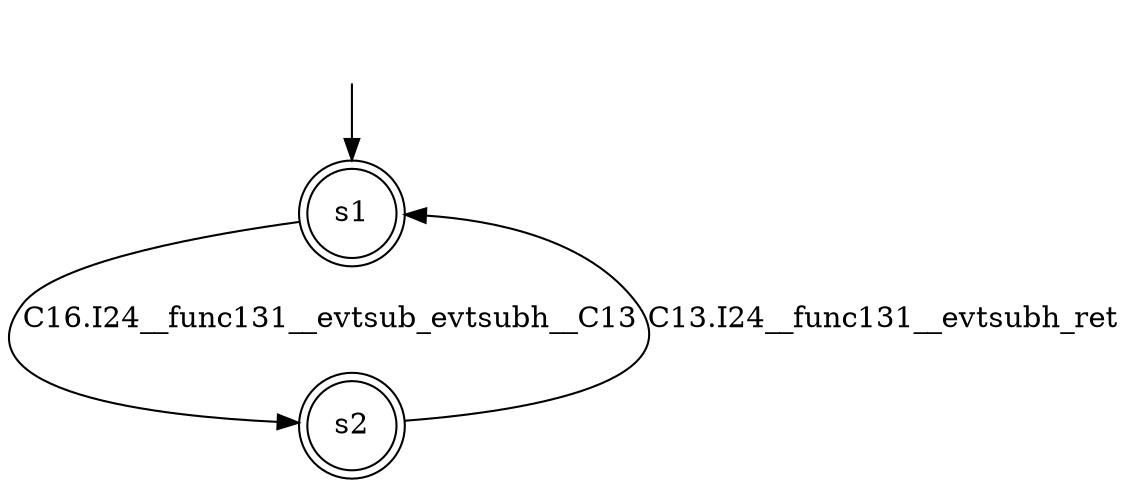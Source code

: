 digraph automaton {
	1 [label=<s1> shape="doublecircle"];
	2 [label=<s2> shape="doublecircle"];
	__init1 [label=<> shape="none"];
	__init1 -> 1;
	1 -> 2 [label=<C16.I24__func131__evtsub_evtsubh__C13> id="1-0-2"];
	2 -> 1 [label=<C13.I24__func131__evtsubh_ret> id="2-0-1"];
}
